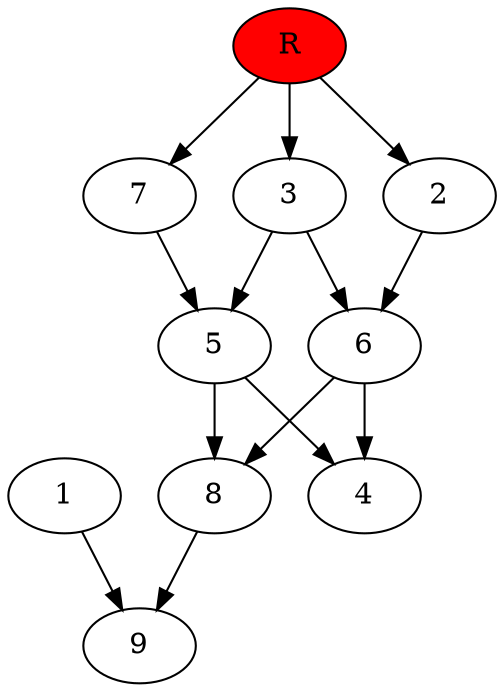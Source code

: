 digraph prb35014 {
	1
	2
	3
	4
	5
	6
	7
	8
	R [fillcolor="#ff0000" style=filled]
	1 -> 9
	2 -> 6
	3 -> 5
	3 -> 6
	5 -> 4
	5 -> 8
	6 -> 4
	6 -> 8
	7 -> 5
	8 -> 9
	R -> 2
	R -> 3
	R -> 7
}
